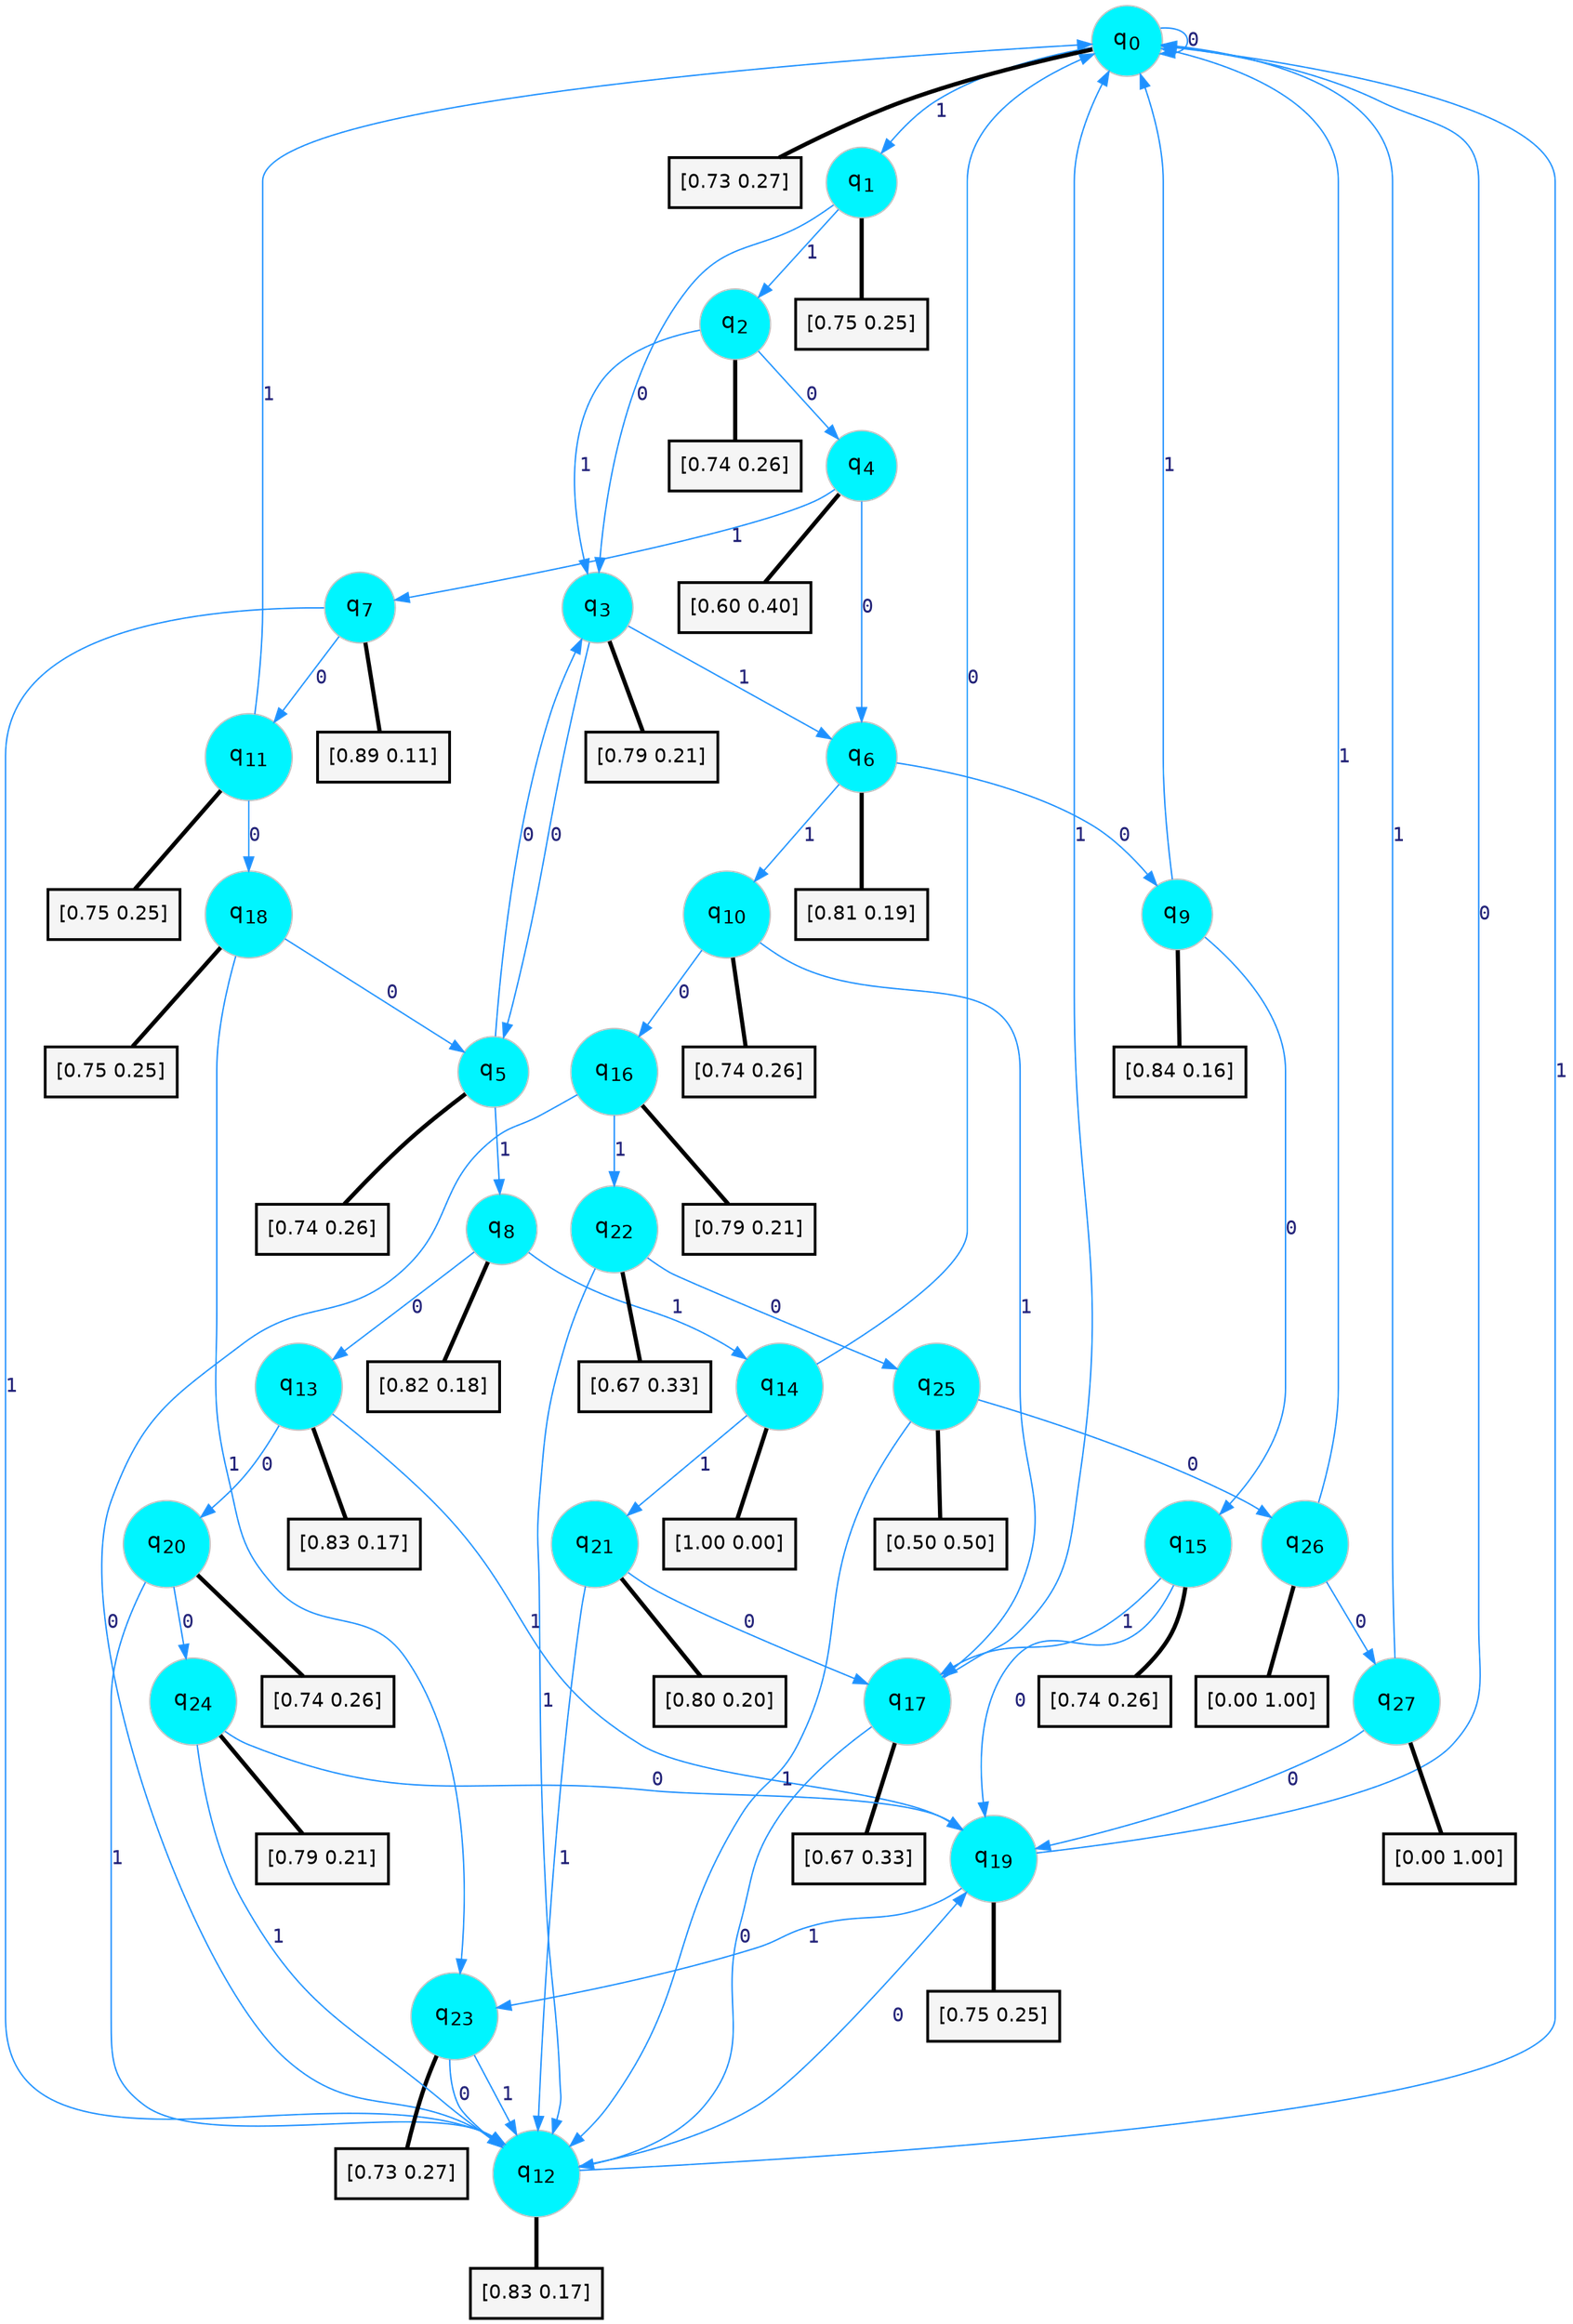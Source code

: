 digraph G {
graph [
bgcolor=transparent, dpi=300, rankdir=TD, size="40,25"];
node [
color=gray, fillcolor=turquoise1, fontcolor=black, fontname=Helvetica, fontsize=16, fontweight=bold, shape=circle, style=filled];
edge [
arrowsize=1, color=dodgerblue1, fontcolor=midnightblue, fontname=courier, fontweight=bold, penwidth=1, style=solid, weight=20];
0[label=<q<SUB>0</SUB>>];
1[label=<q<SUB>1</SUB>>];
2[label=<q<SUB>2</SUB>>];
3[label=<q<SUB>3</SUB>>];
4[label=<q<SUB>4</SUB>>];
5[label=<q<SUB>5</SUB>>];
6[label=<q<SUB>6</SUB>>];
7[label=<q<SUB>7</SUB>>];
8[label=<q<SUB>8</SUB>>];
9[label=<q<SUB>9</SUB>>];
10[label=<q<SUB>10</SUB>>];
11[label=<q<SUB>11</SUB>>];
12[label=<q<SUB>12</SUB>>];
13[label=<q<SUB>13</SUB>>];
14[label=<q<SUB>14</SUB>>];
15[label=<q<SUB>15</SUB>>];
16[label=<q<SUB>16</SUB>>];
17[label=<q<SUB>17</SUB>>];
18[label=<q<SUB>18</SUB>>];
19[label=<q<SUB>19</SUB>>];
20[label=<q<SUB>20</SUB>>];
21[label=<q<SUB>21</SUB>>];
22[label=<q<SUB>22</SUB>>];
23[label=<q<SUB>23</SUB>>];
24[label=<q<SUB>24</SUB>>];
25[label=<q<SUB>25</SUB>>];
26[label=<q<SUB>26</SUB>>];
27[label=<q<SUB>27</SUB>>];
28[label="[0.73 0.27]", shape=box,fontcolor=black, fontname=Helvetica, fontsize=14, penwidth=2, fillcolor=whitesmoke,color=black];
29[label="[0.75 0.25]", shape=box,fontcolor=black, fontname=Helvetica, fontsize=14, penwidth=2, fillcolor=whitesmoke,color=black];
30[label="[0.74 0.26]", shape=box,fontcolor=black, fontname=Helvetica, fontsize=14, penwidth=2, fillcolor=whitesmoke,color=black];
31[label="[0.79 0.21]", shape=box,fontcolor=black, fontname=Helvetica, fontsize=14, penwidth=2, fillcolor=whitesmoke,color=black];
32[label="[0.60 0.40]", shape=box,fontcolor=black, fontname=Helvetica, fontsize=14, penwidth=2, fillcolor=whitesmoke,color=black];
33[label="[0.74 0.26]", shape=box,fontcolor=black, fontname=Helvetica, fontsize=14, penwidth=2, fillcolor=whitesmoke,color=black];
34[label="[0.81 0.19]", shape=box,fontcolor=black, fontname=Helvetica, fontsize=14, penwidth=2, fillcolor=whitesmoke,color=black];
35[label="[0.89 0.11]", shape=box,fontcolor=black, fontname=Helvetica, fontsize=14, penwidth=2, fillcolor=whitesmoke,color=black];
36[label="[0.82 0.18]", shape=box,fontcolor=black, fontname=Helvetica, fontsize=14, penwidth=2, fillcolor=whitesmoke,color=black];
37[label="[0.84 0.16]", shape=box,fontcolor=black, fontname=Helvetica, fontsize=14, penwidth=2, fillcolor=whitesmoke,color=black];
38[label="[0.74 0.26]", shape=box,fontcolor=black, fontname=Helvetica, fontsize=14, penwidth=2, fillcolor=whitesmoke,color=black];
39[label="[0.75 0.25]", shape=box,fontcolor=black, fontname=Helvetica, fontsize=14, penwidth=2, fillcolor=whitesmoke,color=black];
40[label="[0.83 0.17]", shape=box,fontcolor=black, fontname=Helvetica, fontsize=14, penwidth=2, fillcolor=whitesmoke,color=black];
41[label="[0.83 0.17]", shape=box,fontcolor=black, fontname=Helvetica, fontsize=14, penwidth=2, fillcolor=whitesmoke,color=black];
42[label="[1.00 0.00]", shape=box,fontcolor=black, fontname=Helvetica, fontsize=14, penwidth=2, fillcolor=whitesmoke,color=black];
43[label="[0.74 0.26]", shape=box,fontcolor=black, fontname=Helvetica, fontsize=14, penwidth=2, fillcolor=whitesmoke,color=black];
44[label="[0.79 0.21]", shape=box,fontcolor=black, fontname=Helvetica, fontsize=14, penwidth=2, fillcolor=whitesmoke,color=black];
45[label="[0.67 0.33]", shape=box,fontcolor=black, fontname=Helvetica, fontsize=14, penwidth=2, fillcolor=whitesmoke,color=black];
46[label="[0.75 0.25]", shape=box,fontcolor=black, fontname=Helvetica, fontsize=14, penwidth=2, fillcolor=whitesmoke,color=black];
47[label="[0.75 0.25]", shape=box,fontcolor=black, fontname=Helvetica, fontsize=14, penwidth=2, fillcolor=whitesmoke,color=black];
48[label="[0.74 0.26]", shape=box,fontcolor=black, fontname=Helvetica, fontsize=14, penwidth=2, fillcolor=whitesmoke,color=black];
49[label="[0.80 0.20]", shape=box,fontcolor=black, fontname=Helvetica, fontsize=14, penwidth=2, fillcolor=whitesmoke,color=black];
50[label="[0.67 0.33]", shape=box,fontcolor=black, fontname=Helvetica, fontsize=14, penwidth=2, fillcolor=whitesmoke,color=black];
51[label="[0.73 0.27]", shape=box,fontcolor=black, fontname=Helvetica, fontsize=14, penwidth=2, fillcolor=whitesmoke,color=black];
52[label="[0.79 0.21]", shape=box,fontcolor=black, fontname=Helvetica, fontsize=14, penwidth=2, fillcolor=whitesmoke,color=black];
53[label="[0.50 0.50]", shape=box,fontcolor=black, fontname=Helvetica, fontsize=14, penwidth=2, fillcolor=whitesmoke,color=black];
54[label="[0.00 1.00]", shape=box,fontcolor=black, fontname=Helvetica, fontsize=14, penwidth=2, fillcolor=whitesmoke,color=black];
55[label="[0.00 1.00]", shape=box,fontcolor=black, fontname=Helvetica, fontsize=14, penwidth=2, fillcolor=whitesmoke,color=black];
0->0 [label=0];
0->1 [label=1];
0->28 [arrowhead=none, penwidth=3,color=black];
1->3 [label=0];
1->2 [label=1];
1->29 [arrowhead=none, penwidth=3,color=black];
2->4 [label=0];
2->3 [label=1];
2->30 [arrowhead=none, penwidth=3,color=black];
3->5 [label=0];
3->6 [label=1];
3->31 [arrowhead=none, penwidth=3,color=black];
4->6 [label=0];
4->7 [label=1];
4->32 [arrowhead=none, penwidth=3,color=black];
5->3 [label=0];
5->8 [label=1];
5->33 [arrowhead=none, penwidth=3,color=black];
6->9 [label=0];
6->10 [label=1];
6->34 [arrowhead=none, penwidth=3,color=black];
7->11 [label=0];
7->12 [label=1];
7->35 [arrowhead=none, penwidth=3,color=black];
8->13 [label=0];
8->14 [label=1];
8->36 [arrowhead=none, penwidth=3,color=black];
9->15 [label=0];
9->0 [label=1];
9->37 [arrowhead=none, penwidth=3,color=black];
10->16 [label=0];
10->17 [label=1];
10->38 [arrowhead=none, penwidth=3,color=black];
11->18 [label=0];
11->0 [label=1];
11->39 [arrowhead=none, penwidth=3,color=black];
12->19 [label=0];
12->0 [label=1];
12->40 [arrowhead=none, penwidth=3,color=black];
13->20 [label=0];
13->19 [label=1];
13->41 [arrowhead=none, penwidth=3,color=black];
14->0 [label=0];
14->21 [label=1];
14->42 [arrowhead=none, penwidth=3,color=black];
15->19 [label=0];
15->17 [label=1];
15->43 [arrowhead=none, penwidth=3,color=black];
16->12 [label=0];
16->22 [label=1];
16->44 [arrowhead=none, penwidth=3,color=black];
17->12 [label=0];
17->0 [label=1];
17->45 [arrowhead=none, penwidth=3,color=black];
18->5 [label=0];
18->23 [label=1];
18->46 [arrowhead=none, penwidth=3,color=black];
19->0 [label=0];
19->23 [label=1];
19->47 [arrowhead=none, penwidth=3,color=black];
20->24 [label=0];
20->12 [label=1];
20->48 [arrowhead=none, penwidth=3,color=black];
21->17 [label=0];
21->12 [label=1];
21->49 [arrowhead=none, penwidth=3,color=black];
22->25 [label=0];
22->12 [label=1];
22->50 [arrowhead=none, penwidth=3,color=black];
23->12 [label=0];
23->12 [label=1];
23->51 [arrowhead=none, penwidth=3,color=black];
24->19 [label=0];
24->12 [label=1];
24->52 [arrowhead=none, penwidth=3,color=black];
25->26 [label=0];
25->12 [label=1];
25->53 [arrowhead=none, penwidth=3,color=black];
26->27 [label=0];
26->0 [label=1];
26->54 [arrowhead=none, penwidth=3,color=black];
27->19 [label=0];
27->0 [label=1];
27->55 [arrowhead=none, penwidth=3,color=black];
}
